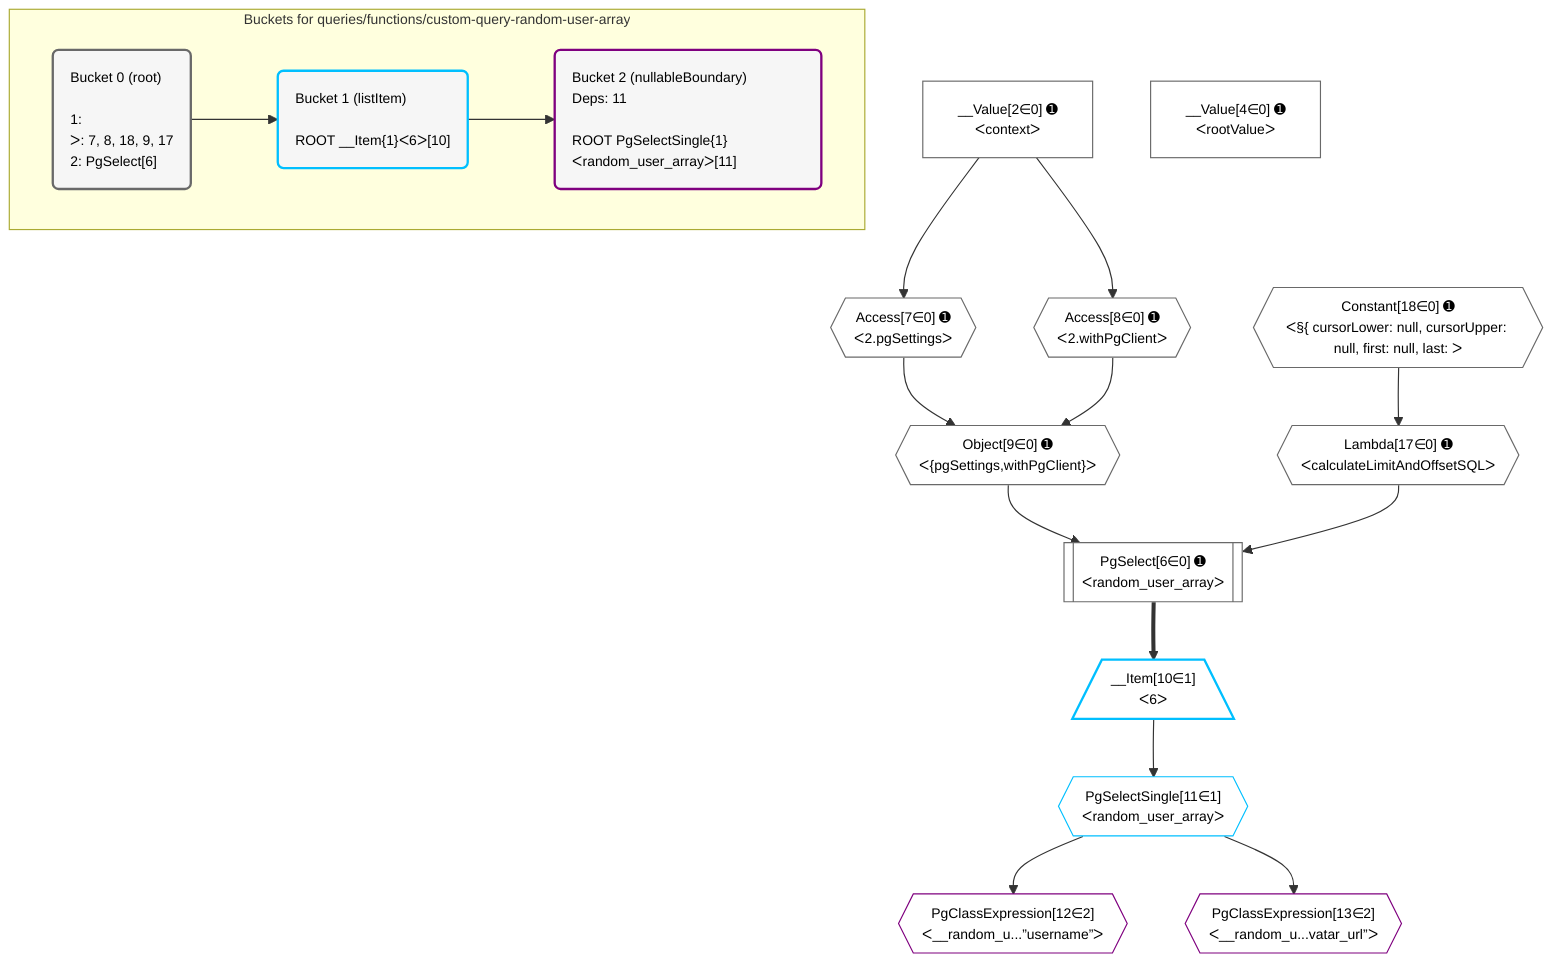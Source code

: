 %%{init: {'themeVariables': { 'fontSize': '12px'}}}%%
graph TD
    classDef path fill:#eee,stroke:#000,color:#000
    classDef plan fill:#fff,stroke-width:1px,color:#000
    classDef itemplan fill:#fff,stroke-width:2px,color:#000
    classDef unbatchedplan fill:#dff,stroke-width:1px,color:#000
    classDef sideeffectplan fill:#fcc,stroke-width:2px,color:#000
    classDef bucket fill:#f6f6f6,color:#000,stroke-width:2px,text-align:left


    %% plan dependencies
    PgSelect6[["PgSelect[6∈0] ➊<br />ᐸrandom_user_arrayᐳ"]]:::plan
    Object9{{"Object[9∈0] ➊<br />ᐸ{pgSettings,withPgClient}ᐳ"}}:::plan
    Lambda17{{"Lambda[17∈0] ➊<br />ᐸcalculateLimitAndOffsetSQLᐳ"}}:::plan
    Object9 & Lambda17 --> PgSelect6
    Access7{{"Access[7∈0] ➊<br />ᐸ2.pgSettingsᐳ"}}:::plan
    Access8{{"Access[8∈0] ➊<br />ᐸ2.withPgClientᐳ"}}:::plan
    Access7 & Access8 --> Object9
    __Value2["__Value[2∈0] ➊<br />ᐸcontextᐳ"]:::plan
    __Value2 --> Access7
    __Value2 --> Access8
    Constant18{{"Constant[18∈0] ➊<br />ᐸ§{ cursorLower: null, cursorUpper: null, first: null, last: ᐳ"}}:::plan
    Constant18 --> Lambda17
    __Value4["__Value[4∈0] ➊<br />ᐸrootValueᐳ"]:::plan
    __Item10[/"__Item[10∈1]<br />ᐸ6ᐳ"\]:::itemplan
    PgSelect6 ==> __Item10
    PgSelectSingle11{{"PgSelectSingle[11∈1]<br />ᐸrandom_user_arrayᐳ"}}:::plan
    __Item10 --> PgSelectSingle11
    PgClassExpression12{{"PgClassExpression[12∈2]<br />ᐸ__random_u...”username”ᐳ"}}:::plan
    PgSelectSingle11 --> PgClassExpression12
    PgClassExpression13{{"PgClassExpression[13∈2]<br />ᐸ__random_u...vatar_url”ᐳ"}}:::plan
    PgSelectSingle11 --> PgClassExpression13

    %% define steps

    subgraph "Buckets for queries/functions/custom-query-random-user-array"
    Bucket0("Bucket 0 (root)<br /><br />1: <br />ᐳ: 7, 8, 18, 9, 17<br />2: PgSelect[6]"):::bucket
    classDef bucket0 stroke:#696969
    class Bucket0,__Value2,__Value4,PgSelect6,Access7,Access8,Object9,Lambda17,Constant18 bucket0
    Bucket1("Bucket 1 (listItem)<br /><br />ROOT __Item{1}ᐸ6ᐳ[10]"):::bucket
    classDef bucket1 stroke:#00bfff
    class Bucket1,__Item10,PgSelectSingle11 bucket1
    Bucket2("Bucket 2 (nullableBoundary)<br />Deps: 11<br /><br />ROOT PgSelectSingle{1}ᐸrandom_user_arrayᐳ[11]"):::bucket
    classDef bucket2 stroke:#7f007f
    class Bucket2,PgClassExpression12,PgClassExpression13 bucket2
    Bucket0 --> Bucket1
    Bucket1 --> Bucket2
    end